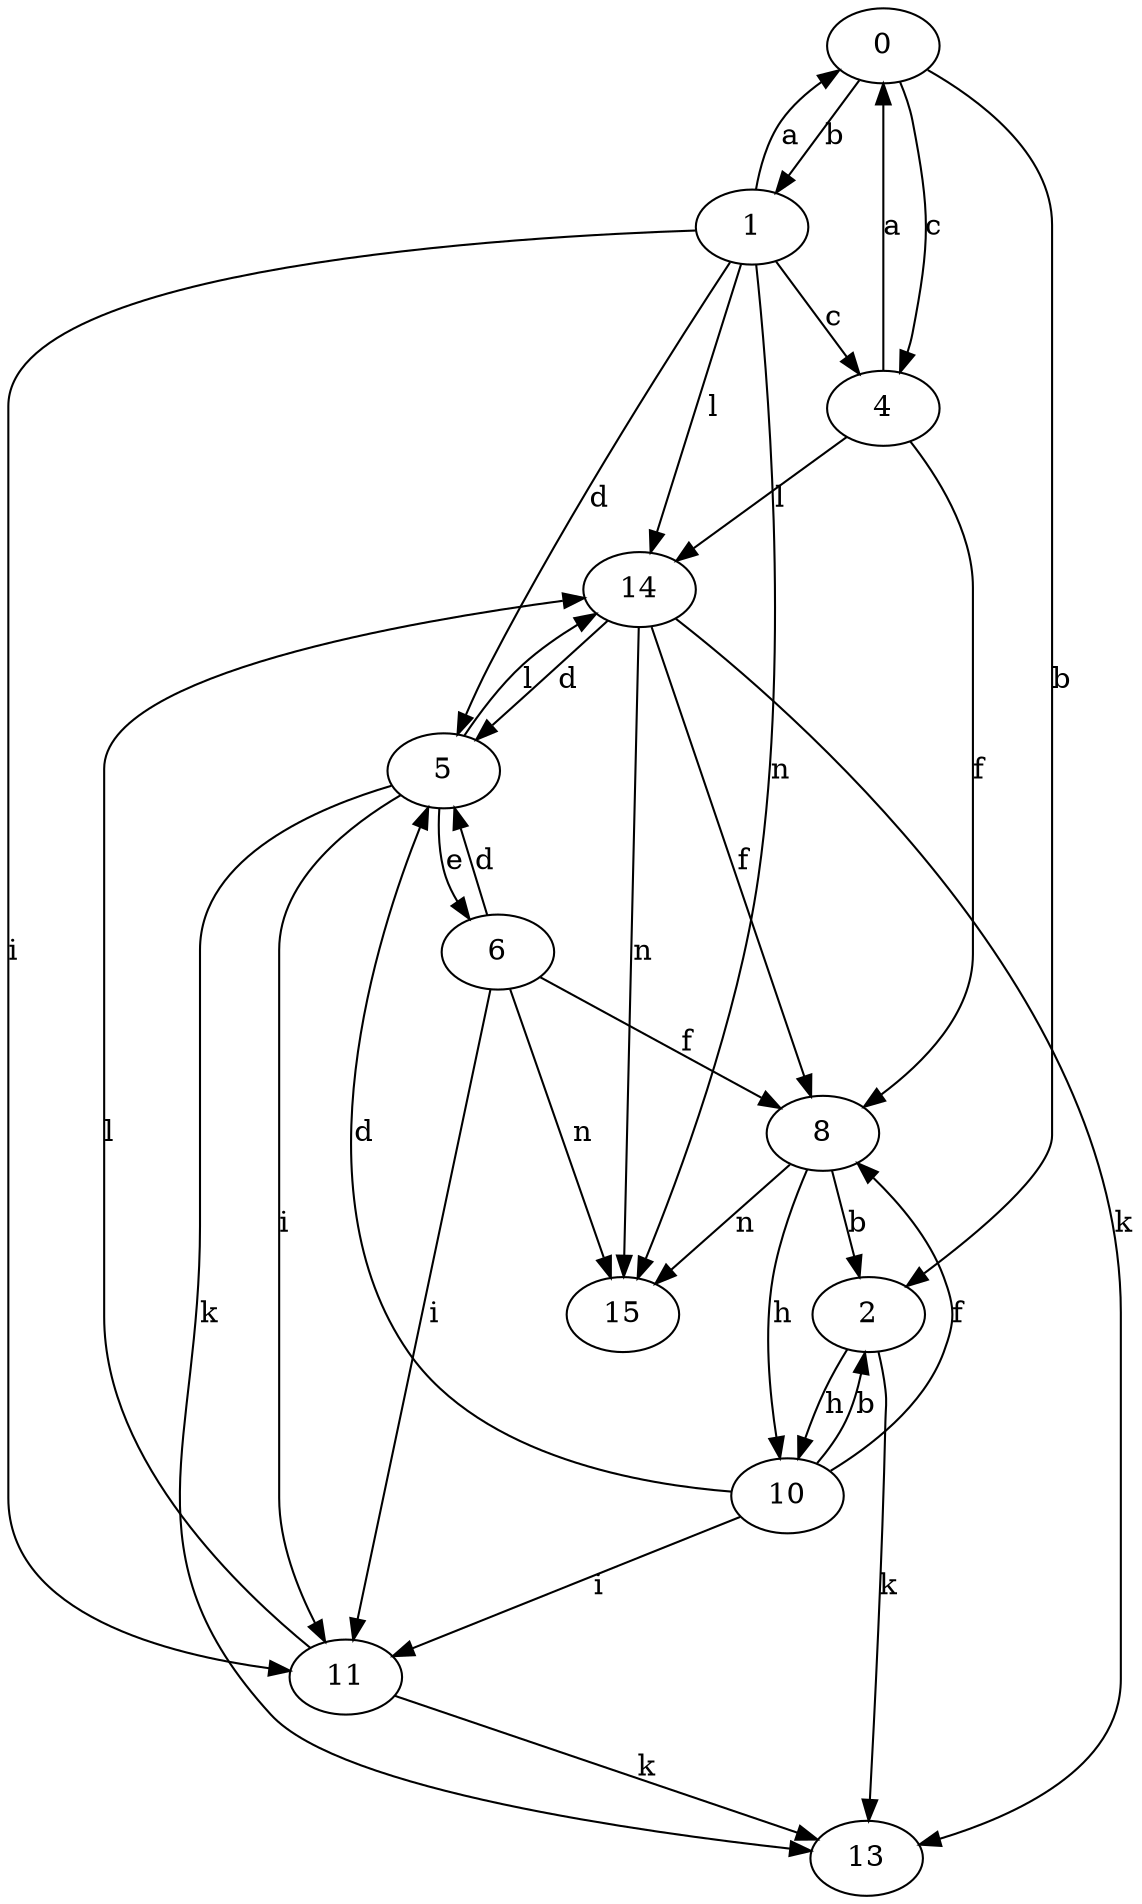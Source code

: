 strict digraph  {
0;
1;
2;
4;
5;
6;
8;
10;
11;
13;
14;
15;
0 -> 1  [label=b];
0 -> 2  [label=b];
0 -> 4  [label=c];
1 -> 0  [label=a];
1 -> 4  [label=c];
1 -> 5  [label=d];
1 -> 11  [label=i];
1 -> 14  [label=l];
1 -> 15  [label=n];
2 -> 10  [label=h];
2 -> 13  [label=k];
4 -> 0  [label=a];
4 -> 8  [label=f];
4 -> 14  [label=l];
5 -> 6  [label=e];
5 -> 11  [label=i];
5 -> 13  [label=k];
5 -> 14  [label=l];
6 -> 5  [label=d];
6 -> 8  [label=f];
6 -> 11  [label=i];
6 -> 15  [label=n];
8 -> 2  [label=b];
8 -> 10  [label=h];
8 -> 15  [label=n];
10 -> 2  [label=b];
10 -> 5  [label=d];
10 -> 8  [label=f];
10 -> 11  [label=i];
11 -> 13  [label=k];
11 -> 14  [label=l];
14 -> 5  [label=d];
14 -> 8  [label=f];
14 -> 13  [label=k];
14 -> 15  [label=n];
}
